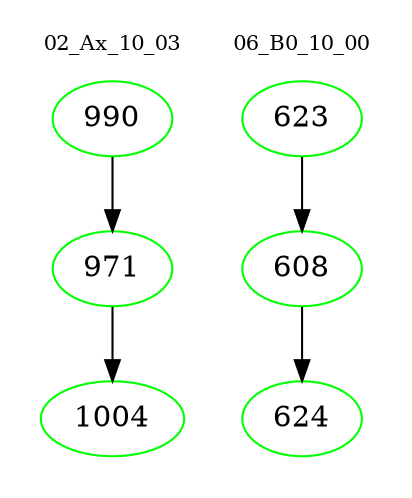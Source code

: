 digraph{
subgraph cluster_0 {
color = white
label = "02_Ax_10_03";
fontsize=10;
T0_990 [label="990", color="green"]
T0_990 -> T0_971 [color="black"]
T0_971 [label="971", color="green"]
T0_971 -> T0_1004 [color="black"]
T0_1004 [label="1004", color="green"]
}
subgraph cluster_1 {
color = white
label = "06_B0_10_00";
fontsize=10;
T1_623 [label="623", color="green"]
T1_623 -> T1_608 [color="black"]
T1_608 [label="608", color="green"]
T1_608 -> T1_624 [color="black"]
T1_624 [label="624", color="green"]
}
}
